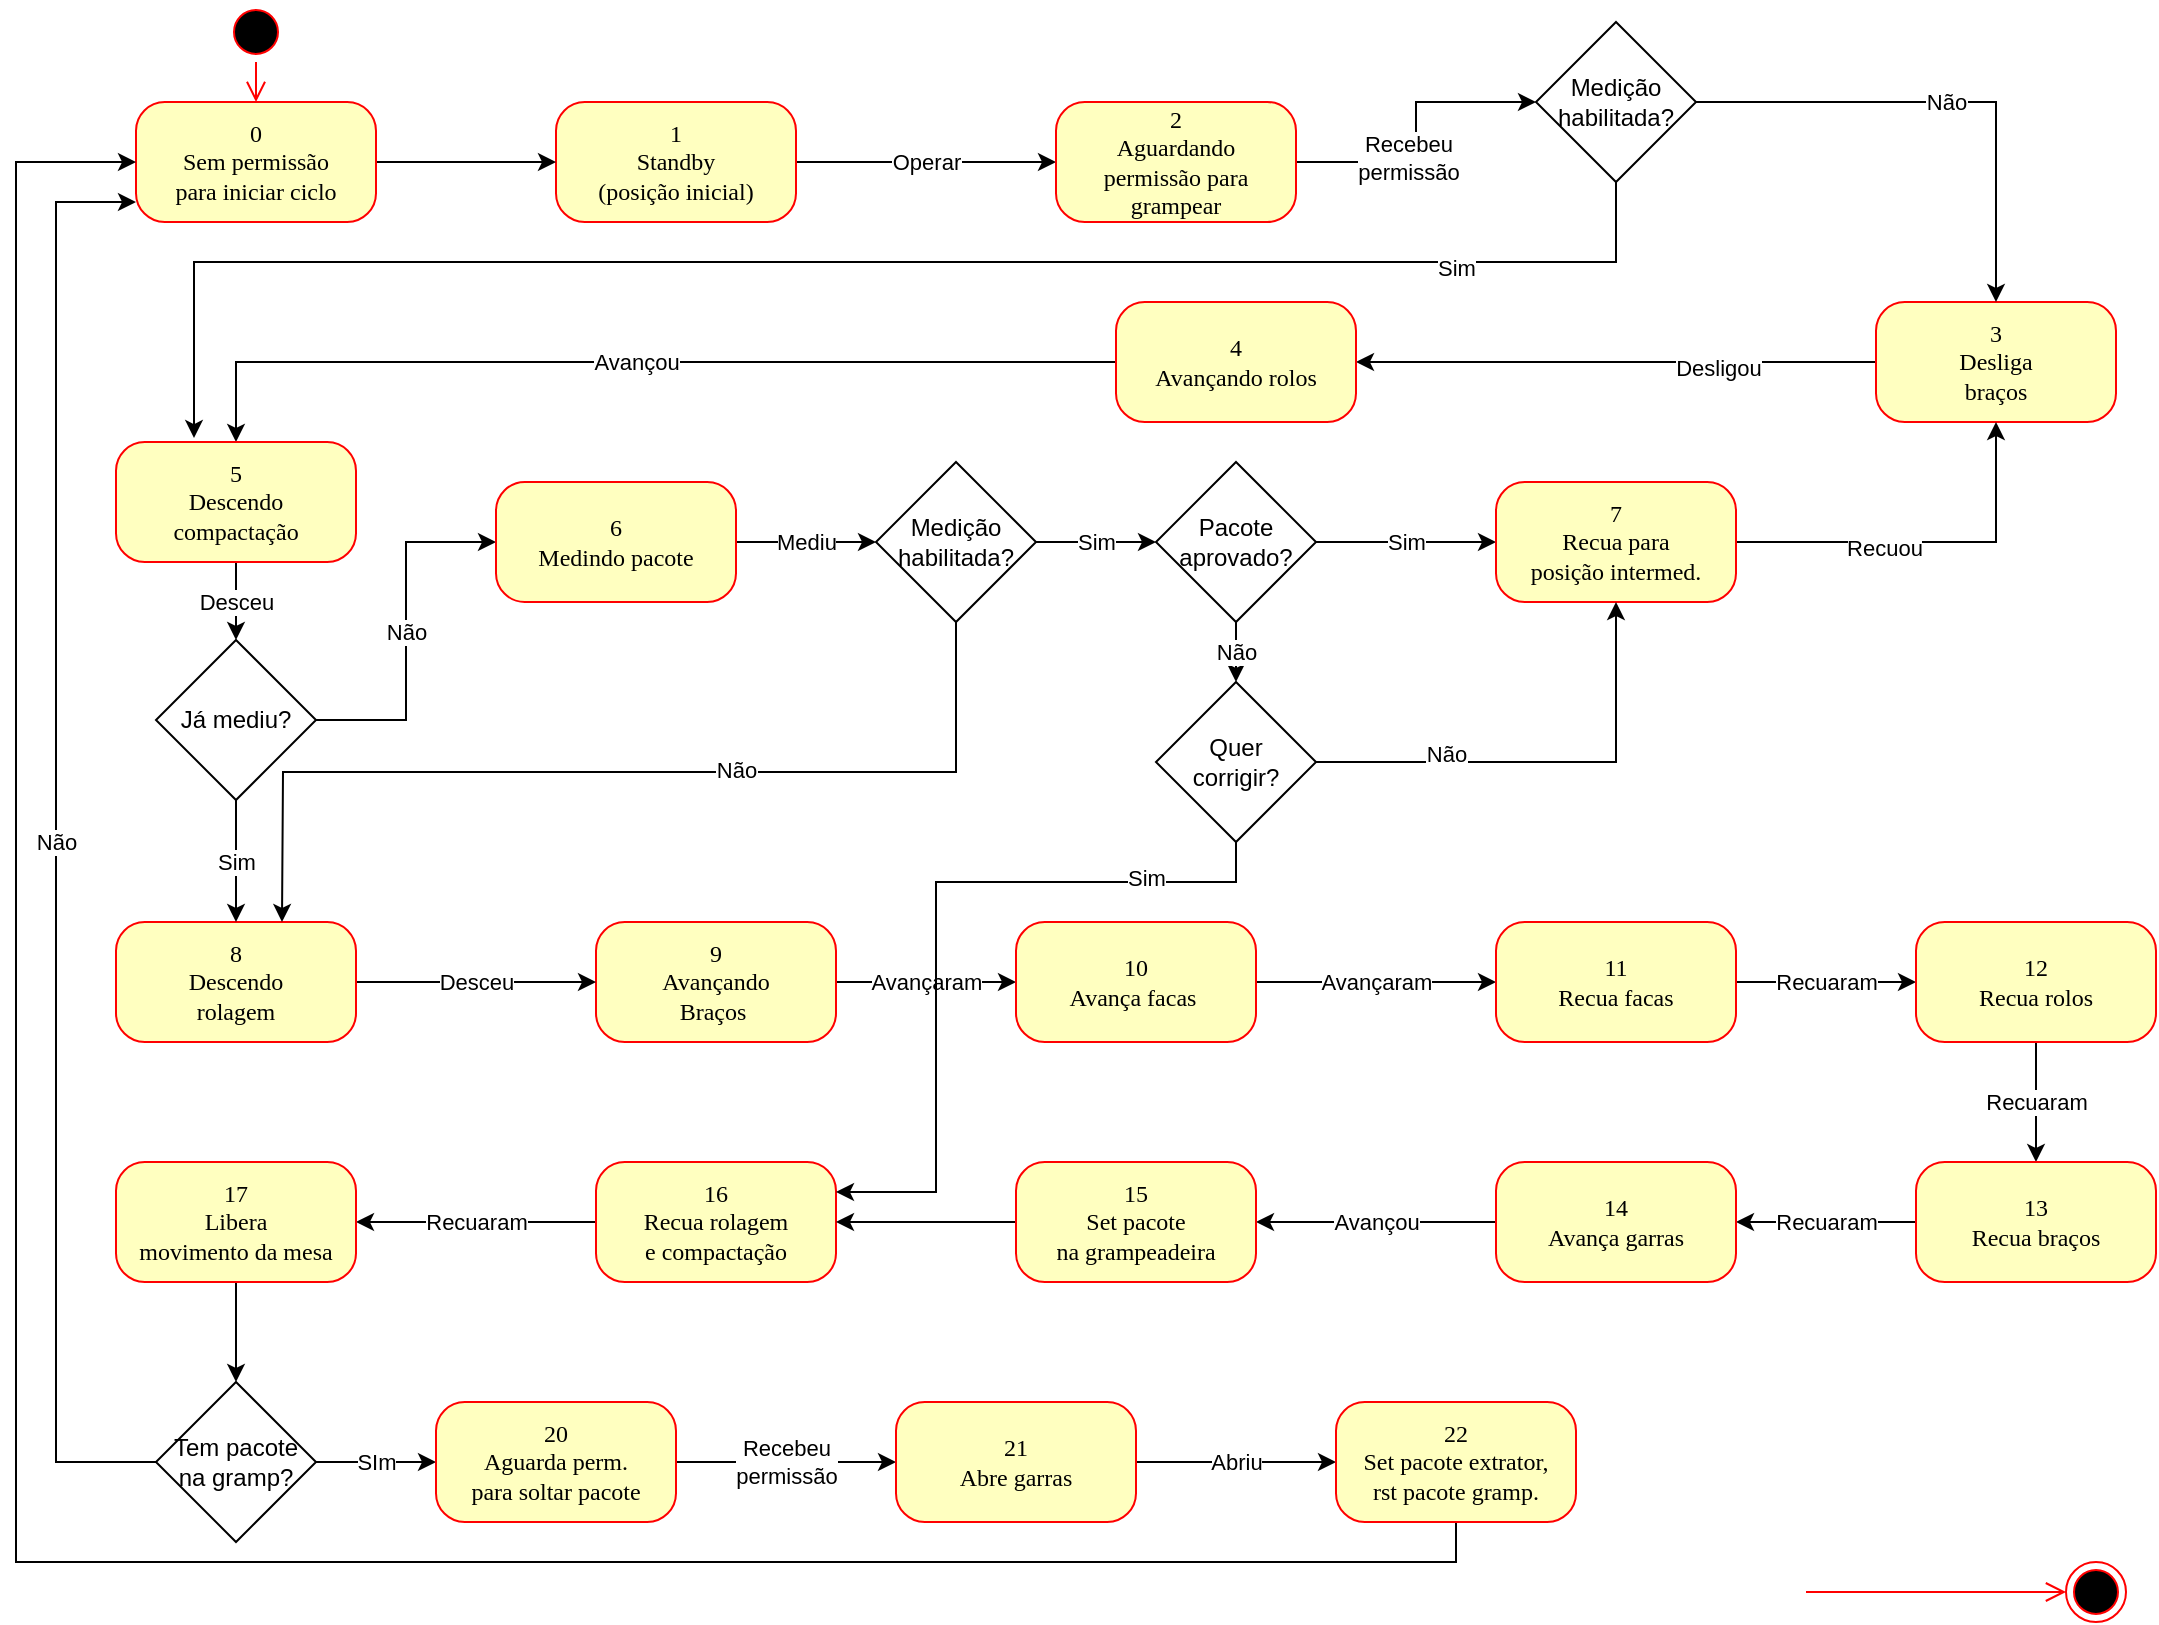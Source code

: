 <mxfile version="20.4.1" type="github">
  <diagram name="Page-1" id="58cdce13-f638-feb5-8d6f-7d28b1aa9fa0">
    <mxGraphModel dx="1673" dy="934" grid="1" gridSize="10" guides="1" tooltips="1" connect="1" arrows="1" fold="1" page="1" pageScale="1" pageWidth="1100" pageHeight="850" background="none" math="0" shadow="0">
      <root>
        <mxCell id="0" />
        <mxCell id="1" parent="0" />
        <mxCell id="8UM9E1ak19_xonm2Z-On-1" value="" style="ellipse;html=1;shape=startState;fillColor=#000000;strokeColor=#ff0000;rounded=1;shadow=0;comic=0;labelBackgroundColor=none;fontFamily=Verdana;fontSize=12;fontColor=#000000;align=center;direction=south;" vertex="1" parent="1">
          <mxGeometry x="115" y="10" width="30" height="30" as="geometry" />
        </mxCell>
        <mxCell id="8UM9E1ak19_xonm2Z-On-2" value="Operar" style="edgeStyle=orthogonalEdgeStyle;rounded=0;orthogonalLoop=1;jettySize=auto;html=1;entryX=0;entryY=0.5;entryDx=0;entryDy=0;startArrow=none;" edge="1" parent="1" source="8UM9E1ak19_xonm2Z-On-33" target="8UM9E1ak19_xonm2Z-On-6">
          <mxGeometry relative="1" as="geometry">
            <mxPoint x="300" y="91" as="sourcePoint" />
            <mxPoint x="440" y="91" as="targetPoint" />
          </mxGeometry>
        </mxCell>
        <mxCell id="8UM9E1ak19_xonm2Z-On-3" style="edgeStyle=orthogonalEdgeStyle;html=1;labelBackgroundColor=none;endArrow=open;endSize=8;strokeColor=#ff0000;fontFamily=Verdana;fontSize=12;align=left;entryX=0.5;entryY=0;entryDx=0;entryDy=0;" edge="1" parent="1" source="8UM9E1ak19_xonm2Z-On-1" target="8UM9E1ak19_xonm2Z-On-35">
          <mxGeometry relative="1" as="geometry" />
        </mxCell>
        <mxCell id="8UM9E1ak19_xonm2Z-On-4" value="" style="edgeStyle=orthogonalEdgeStyle;rounded=0;orthogonalLoop=1;jettySize=auto;html=1;" edge="1" parent="1" source="8UM9E1ak19_xonm2Z-On-6" target="8UM9E1ak19_xonm2Z-On-40">
          <mxGeometry relative="1" as="geometry" />
        </mxCell>
        <mxCell id="8UM9E1ak19_xonm2Z-On-5" value="Recebeu&lt;br&gt;permissão" style="edgeLabel;html=1;align=center;verticalAlign=middle;resizable=0;points=[];" vertex="1" connectable="0" parent="8UM9E1ak19_xonm2Z-On-4">
          <mxGeometry x="-0.26" y="2" relative="1" as="geometry">
            <mxPoint as="offset" />
          </mxGeometry>
        </mxCell>
        <mxCell id="8UM9E1ak19_xonm2Z-On-6" value="2&lt;br&gt;Aguardando&lt;br&gt;permissão para&lt;br&gt;grampear" style="rounded=1;whiteSpace=wrap;html=1;arcSize=24;fillColor=#ffffc0;strokeColor=#ff0000;shadow=0;comic=0;labelBackgroundColor=none;fontFamily=Verdana;fontSize=12;fontColor=#000000;align=center;" vertex="1" parent="1">
          <mxGeometry x="530" y="60" width="120" height="60" as="geometry" />
        </mxCell>
        <mxCell id="8UM9E1ak19_xonm2Z-On-11" value="Avançaram" style="edgeStyle=orthogonalEdgeStyle;rounded=0;orthogonalLoop=1;jettySize=auto;html=1;" edge="1" parent="1" source="8UM9E1ak19_xonm2Z-On-12" target="8UM9E1ak19_xonm2Z-On-28">
          <mxGeometry relative="1" as="geometry" />
        </mxCell>
        <mxCell id="8UM9E1ak19_xonm2Z-On-12" value="9&lt;br&gt;Avançando&lt;br&gt;Braços&amp;nbsp;" style="rounded=1;whiteSpace=wrap;html=1;arcSize=24;fillColor=#ffffc0;strokeColor=#ff0000;shadow=0;comic=0;labelBackgroundColor=none;fontFamily=Verdana;fontSize=12;fontColor=#000000;align=center;" vertex="1" parent="1">
          <mxGeometry x="300" y="470" width="120" height="60" as="geometry" />
        </mxCell>
        <mxCell id="8UM9E1ak19_xonm2Z-On-15" value="Avançou" style="edgeStyle=orthogonalEdgeStyle;rounded=0;orthogonalLoop=1;jettySize=auto;html=1;startArrow=none;" edge="1" parent="1" source="8UM9E1ak19_xonm2Z-On-41" target="8UM9E1ak19_xonm2Z-On-26">
          <mxGeometry relative="1" as="geometry" />
        </mxCell>
        <mxCell id="8UM9E1ak19_xonm2Z-On-16" value="" style="edgeStyle=orthogonalEdgeStyle;rounded=0;orthogonalLoop=1;jettySize=auto;html=1;" edge="1" parent="1" source="8UM9E1ak19_xonm2Z-On-17" target="8UM9E1ak19_xonm2Z-On-41">
          <mxGeometry relative="1" as="geometry" />
        </mxCell>
        <mxCell id="8UM9E1ak19_xonm2Z-On-97" value="Desligou" style="edgeLabel;html=1;align=center;verticalAlign=middle;resizable=0;points=[];" vertex="1" connectable="0" parent="8UM9E1ak19_xonm2Z-On-16">
          <mxGeometry x="-0.393" y="3" relative="1" as="geometry">
            <mxPoint as="offset" />
          </mxGeometry>
        </mxCell>
        <mxCell id="8UM9E1ak19_xonm2Z-On-17" value="3&lt;br&gt;Desliga&lt;br&gt;braços" style="rounded=1;whiteSpace=wrap;html=1;arcSize=24;fillColor=#ffffc0;strokeColor=#ff0000;shadow=0;comic=0;labelBackgroundColor=none;fontFamily=Verdana;fontSize=12;fontColor=#000000;align=center;" vertex="1" parent="1">
          <mxGeometry x="940" y="160" width="120" height="60" as="geometry" />
        </mxCell>
        <mxCell id="8UM9E1ak19_xonm2Z-On-18" value="Desceu" style="edgeStyle=orthogonalEdgeStyle;rounded=0;orthogonalLoop=1;jettySize=auto;html=1;" edge="1" parent="1" source="8UM9E1ak19_xonm2Z-On-19" target="8UM9E1ak19_xonm2Z-On-12">
          <mxGeometry relative="1" as="geometry" />
        </mxCell>
        <mxCell id="8UM9E1ak19_xonm2Z-On-19" value="8&lt;br&gt;Descendo&lt;br&gt;rolagem" style="rounded=1;whiteSpace=wrap;html=1;arcSize=24;fillColor=#ffffc0;strokeColor=#ff0000;shadow=0;comic=0;labelBackgroundColor=none;fontFamily=Verdana;fontSize=12;fontColor=#000000;align=center;" vertex="1" parent="1">
          <mxGeometry x="60" y="470" width="120" height="60" as="geometry" />
        </mxCell>
        <mxCell id="8UM9E1ak19_xonm2Z-On-25" value="Sim" style="edgeStyle=orthogonalEdgeStyle;rounded=0;orthogonalLoop=1;jettySize=auto;html=1;startArrow=none;" edge="1" parent="1" source="8UM9E1ak19_xonm2Z-On-84" target="8UM9E1ak19_xonm2Z-On-19">
          <mxGeometry relative="1" as="geometry" />
        </mxCell>
        <mxCell id="8UM9E1ak19_xonm2Z-On-69" value="Não" style="edgeStyle=orthogonalEdgeStyle;rounded=0;orthogonalLoop=1;jettySize=auto;html=1;exitX=1;exitY=0.5;exitDx=0;exitDy=0;entryX=0;entryY=0.5;entryDx=0;entryDy=0;" edge="1" parent="1" source="8UM9E1ak19_xonm2Z-On-84" target="8UM9E1ak19_xonm2Z-On-70">
          <mxGeometry relative="1" as="geometry">
            <mxPoint x="250" y="369" as="targetPoint" />
          </mxGeometry>
        </mxCell>
        <mxCell id="8UM9E1ak19_xonm2Z-On-86" value="Desceu" style="edgeStyle=orthogonalEdgeStyle;rounded=0;orthogonalLoop=1;jettySize=auto;html=1;" edge="1" parent="1" source="8UM9E1ak19_xonm2Z-On-26" target="8UM9E1ak19_xonm2Z-On-84">
          <mxGeometry relative="1" as="geometry" />
        </mxCell>
        <mxCell id="8UM9E1ak19_xonm2Z-On-26" value="5&lt;br&gt;Descendo&lt;br&gt;compactação" style="rounded=1;whiteSpace=wrap;html=1;arcSize=24;fillColor=#ffffc0;strokeColor=#ff0000;shadow=0;comic=0;labelBackgroundColor=none;fontFamily=Verdana;fontSize=12;fontColor=#000000;align=center;" vertex="1" parent="1">
          <mxGeometry x="60" y="230" width="120" height="60" as="geometry" />
        </mxCell>
        <mxCell id="8UM9E1ak19_xonm2Z-On-27" value="Avançaram" style="edgeStyle=orthogonalEdgeStyle;rounded=0;orthogonalLoop=1;jettySize=auto;html=1;entryX=0;entryY=0.5;entryDx=0;entryDy=0;" edge="1" parent="1" source="8UM9E1ak19_xonm2Z-On-28" target="8UM9E1ak19_xonm2Z-On-30">
          <mxGeometry relative="1" as="geometry">
            <mxPoint x="730" y="500" as="targetPoint" />
          </mxGeometry>
        </mxCell>
        <mxCell id="8UM9E1ak19_xonm2Z-On-28" value="10&lt;br&gt;Avança facas&amp;nbsp;" style="rounded=1;whiteSpace=wrap;html=1;arcSize=24;fillColor=#ffffc0;strokeColor=#ff0000;shadow=0;comic=0;labelBackgroundColor=none;fontFamily=Verdana;fontSize=12;fontColor=#000000;align=center;" vertex="1" parent="1">
          <mxGeometry x="510" y="470" width="120" height="60" as="geometry" />
        </mxCell>
        <mxCell id="8UM9E1ak19_xonm2Z-On-29" value="Recuaram" style="edgeStyle=orthogonalEdgeStyle;rounded=0;orthogonalLoop=1;jettySize=auto;html=1;" edge="1" parent="1" source="8UM9E1ak19_xonm2Z-On-30" target="8UM9E1ak19_xonm2Z-On-32">
          <mxGeometry relative="1" as="geometry" />
        </mxCell>
        <mxCell id="8UM9E1ak19_xonm2Z-On-30" value="11&lt;br&gt;Recua facas" style="rounded=1;whiteSpace=wrap;html=1;arcSize=24;fillColor=#ffffc0;strokeColor=#ff0000;shadow=0;comic=0;labelBackgroundColor=none;fontFamily=Verdana;fontSize=12;fontColor=#000000;align=center;" vertex="1" parent="1">
          <mxGeometry x="750" y="470" width="120" height="60" as="geometry" />
        </mxCell>
        <mxCell id="8UM9E1ak19_xonm2Z-On-31" value="Recuaram" style="edgeStyle=orthogonalEdgeStyle;rounded=0;orthogonalLoop=1;jettySize=auto;html=1;" edge="1" parent="1" source="8UM9E1ak19_xonm2Z-On-32" target="8UM9E1ak19_xonm2Z-On-43">
          <mxGeometry relative="1" as="geometry" />
        </mxCell>
        <mxCell id="8UM9E1ak19_xonm2Z-On-32" value="12&lt;br&gt;Recua rolos" style="rounded=1;whiteSpace=wrap;html=1;arcSize=24;fillColor=#ffffc0;strokeColor=#ff0000;shadow=0;comic=0;labelBackgroundColor=none;fontFamily=Verdana;fontSize=12;fontColor=#000000;align=center;" vertex="1" parent="1">
          <mxGeometry x="960" y="470" width="120" height="60" as="geometry" />
        </mxCell>
        <mxCell id="8UM9E1ak19_xonm2Z-On-33" value="1&lt;br&gt;Standby&lt;br&gt;(posição inicial)" style="rounded=1;whiteSpace=wrap;html=1;arcSize=24;fillColor=#ffffc0;strokeColor=#ff0000;shadow=0;comic=0;labelBackgroundColor=none;fontFamily=Verdana;fontSize=12;fontColor=#000000;align=center;" vertex="1" parent="1">
          <mxGeometry x="280" y="60" width="120" height="60" as="geometry" />
        </mxCell>
        <mxCell id="8UM9E1ak19_xonm2Z-On-34" value="" style="edgeStyle=orthogonalEdgeStyle;rounded=0;orthogonalLoop=1;jettySize=auto;html=1;" edge="1" parent="1" source="8UM9E1ak19_xonm2Z-On-35" target="8UM9E1ak19_xonm2Z-On-33">
          <mxGeometry relative="1" as="geometry" />
        </mxCell>
        <mxCell id="8UM9E1ak19_xonm2Z-On-35" value="0&lt;br&gt;Sem permissão&lt;br&gt;para iniciar ciclo" style="rounded=1;whiteSpace=wrap;html=1;arcSize=24;fillColor=#ffffc0;strokeColor=#ff0000;shadow=0;comic=0;labelBackgroundColor=none;fontFamily=Verdana;fontSize=12;fontColor=#000000;align=center;" vertex="1" parent="1">
          <mxGeometry x="70" y="60" width="120" height="60" as="geometry" />
        </mxCell>
        <mxCell id="8UM9E1ak19_xonm2Z-On-36" value="" style="ellipse;html=1;shape=endState;fillColor=#000000;strokeColor=#ff0000;rounded=1;shadow=0;comic=0;labelBackgroundColor=none;fontFamily=Verdana;fontSize=12;fontColor=#000000;align=center;" vertex="1" parent="1">
          <mxGeometry x="1035" y="790" width="30" height="30" as="geometry" />
        </mxCell>
        <mxCell id="8UM9E1ak19_xonm2Z-On-37" style="edgeStyle=elbowEdgeStyle;html=1;labelBackgroundColor=none;endArrow=open;endSize=8;strokeColor=#ff0000;fontFamily=Verdana;fontSize=12;align=left;" edge="1" parent="1" target="8UM9E1ak19_xonm2Z-On-36">
          <mxGeometry relative="1" as="geometry">
            <mxPoint x="905" y="805" as="sourcePoint" />
          </mxGeometry>
        </mxCell>
        <mxCell id="8UM9E1ak19_xonm2Z-On-39" value="Não" style="edgeStyle=orthogonalEdgeStyle;rounded=0;orthogonalLoop=1;jettySize=auto;html=1;exitX=1;exitY=0.5;exitDx=0;exitDy=0;entryX=0.5;entryY=0;entryDx=0;entryDy=0;" edge="1" parent="1" source="8UM9E1ak19_xonm2Z-On-40" target="8UM9E1ak19_xonm2Z-On-17">
          <mxGeometry relative="1" as="geometry" />
        </mxCell>
        <mxCell id="8UM9E1ak19_xonm2Z-On-80" style="edgeStyle=orthogonalEdgeStyle;rounded=0;orthogonalLoop=1;jettySize=auto;html=1;exitX=0.5;exitY=1;exitDx=0;exitDy=0;entryX=0.325;entryY=-0.033;entryDx=0;entryDy=0;entryPerimeter=0;" edge="1" parent="1" source="8UM9E1ak19_xonm2Z-On-40" target="8UM9E1ak19_xonm2Z-On-26">
          <mxGeometry relative="1" as="geometry">
            <Array as="points">
              <mxPoint x="810" y="140" />
              <mxPoint x="99" y="140" />
            </Array>
          </mxGeometry>
        </mxCell>
        <mxCell id="8UM9E1ak19_xonm2Z-On-81" value="Sim" style="edgeLabel;html=1;align=center;verticalAlign=middle;resizable=0;points=[];" vertex="1" connectable="0" parent="8UM9E1ak19_xonm2Z-On-80">
          <mxGeometry x="-0.713" y="3" relative="1" as="geometry">
            <mxPoint as="offset" />
          </mxGeometry>
        </mxCell>
        <mxCell id="8UM9E1ak19_xonm2Z-On-40" value="Medição&lt;br&gt;habilitada?" style="rhombus;whiteSpace=wrap;html=1;" vertex="1" parent="1">
          <mxGeometry x="770" y="20" width="80" height="80" as="geometry" />
        </mxCell>
        <mxCell id="8UM9E1ak19_xonm2Z-On-41" value="4&lt;br&gt;Avançando rolos" style="rounded=1;whiteSpace=wrap;html=1;arcSize=24;fillColor=#ffffc0;strokeColor=#ff0000;shadow=0;comic=0;labelBackgroundColor=none;fontFamily=Verdana;fontSize=12;fontColor=#000000;align=center;" vertex="1" parent="1">
          <mxGeometry x="560" y="160" width="120" height="60" as="geometry" />
        </mxCell>
        <mxCell id="8UM9E1ak19_xonm2Z-On-42" value="Recuaram" style="edgeStyle=orthogonalEdgeStyle;rounded=0;orthogonalLoop=1;jettySize=auto;html=1;entryX=1;entryY=0.5;entryDx=0;entryDy=0;" edge="1" parent="1" source="8UM9E1ak19_xonm2Z-On-43" target="8UM9E1ak19_xonm2Z-On-45">
          <mxGeometry relative="1" as="geometry" />
        </mxCell>
        <mxCell id="8UM9E1ak19_xonm2Z-On-43" value="13&lt;br&gt;Recua braços" style="rounded=1;whiteSpace=wrap;html=1;arcSize=24;fillColor=#ffffc0;strokeColor=#ff0000;shadow=0;comic=0;labelBackgroundColor=none;fontFamily=Verdana;fontSize=12;fontColor=#000000;align=center;" vertex="1" parent="1">
          <mxGeometry x="960" y="590" width="120" height="60" as="geometry" />
        </mxCell>
        <mxCell id="8UM9E1ak19_xonm2Z-On-44" value="Avançou" style="edgeStyle=orthogonalEdgeStyle;rounded=0;orthogonalLoop=1;jettySize=auto;html=1;" edge="1" parent="1" source="8UM9E1ak19_xonm2Z-On-45" target="8UM9E1ak19_xonm2Z-On-61">
          <mxGeometry relative="1" as="geometry" />
        </mxCell>
        <mxCell id="8UM9E1ak19_xonm2Z-On-45" value="14&lt;br&gt;Avança garras" style="rounded=1;whiteSpace=wrap;html=1;arcSize=24;fillColor=#ffffc0;strokeColor=#ff0000;shadow=0;comic=0;labelBackgroundColor=none;fontFamily=Verdana;fontSize=12;fontColor=#000000;align=center;" vertex="1" parent="1">
          <mxGeometry x="750" y="590" width="120" height="60" as="geometry" />
        </mxCell>
        <mxCell id="8UM9E1ak19_xonm2Z-On-46" value="Recuaram" style="edgeStyle=orthogonalEdgeStyle;rounded=0;orthogonalLoop=1;jettySize=auto;html=1;" edge="1" parent="1" source="8UM9E1ak19_xonm2Z-On-47" target="8UM9E1ak19_xonm2Z-On-49">
          <mxGeometry relative="1" as="geometry" />
        </mxCell>
        <mxCell id="8UM9E1ak19_xonm2Z-On-47" value="16&lt;br&gt;Recua rolagem&lt;br&gt;e compactação" style="rounded=1;whiteSpace=wrap;html=1;arcSize=24;fillColor=#ffffc0;strokeColor=#ff0000;shadow=0;comic=0;labelBackgroundColor=none;fontFamily=Verdana;fontSize=12;fontColor=#000000;align=center;" vertex="1" parent="1">
          <mxGeometry x="300" y="590" width="120" height="60" as="geometry" />
        </mxCell>
        <mxCell id="8UM9E1ak19_xonm2Z-On-48" value="" style="edgeStyle=orthogonalEdgeStyle;rounded=0;orthogonalLoop=1;jettySize=auto;html=1;" edge="1" parent="1" source="8UM9E1ak19_xonm2Z-On-49" target="8UM9E1ak19_xonm2Z-On-64">
          <mxGeometry relative="1" as="geometry" />
        </mxCell>
        <mxCell id="8UM9E1ak19_xonm2Z-On-49" value="17&lt;br&gt;Libera&lt;br&gt;movimento da mesa" style="rounded=1;whiteSpace=wrap;html=1;arcSize=24;fillColor=#ffffc0;strokeColor=#ff0000;shadow=0;comic=0;labelBackgroundColor=none;fontFamily=Verdana;fontSize=12;fontColor=#000000;align=center;" vertex="1" parent="1">
          <mxGeometry x="60" y="590" width="120" height="60" as="geometry" />
        </mxCell>
        <mxCell id="8UM9E1ak19_xonm2Z-On-50" value="Abriu" style="edgeStyle=orthogonalEdgeStyle;rounded=0;orthogonalLoop=1;jettySize=auto;html=1;exitX=1;exitY=0.5;exitDx=0;exitDy=0;" edge="1" parent="1" source="8UM9E1ak19_xonm2Z-On-67" target="8UM9E1ak19_xonm2Z-On-52">
          <mxGeometry relative="1" as="geometry">
            <mxPoint x="610.0" y="740.0" as="sourcePoint" />
          </mxGeometry>
        </mxCell>
        <mxCell id="8UM9E1ak19_xonm2Z-On-51" style="edgeStyle=orthogonalEdgeStyle;rounded=0;orthogonalLoop=1;jettySize=auto;html=1;exitX=0.5;exitY=1;exitDx=0;exitDy=0;entryX=0;entryY=0.5;entryDx=0;entryDy=0;" edge="1" parent="1" source="8UM9E1ak19_xonm2Z-On-52" target="8UM9E1ak19_xonm2Z-On-35">
          <mxGeometry relative="1" as="geometry">
            <Array as="points">
              <mxPoint x="730" y="790" />
              <mxPoint x="10" y="790" />
              <mxPoint x="10" y="90" />
            </Array>
          </mxGeometry>
        </mxCell>
        <mxCell id="8UM9E1ak19_xonm2Z-On-52" value="22&lt;br&gt;Set pacote extrator,&lt;br&gt;rst pacote gramp." style="rounded=1;whiteSpace=wrap;html=1;arcSize=24;fillColor=#ffffc0;strokeColor=#ff0000;shadow=0;comic=0;labelBackgroundColor=none;fontFamily=Verdana;fontSize=12;fontColor=#000000;align=center;" vertex="1" parent="1">
          <mxGeometry x="670" y="710" width="120" height="60" as="geometry" />
        </mxCell>
        <mxCell id="8UM9E1ak19_xonm2Z-On-60" value="" style="edgeStyle=orthogonalEdgeStyle;rounded=0;orthogonalLoop=1;jettySize=auto;html=1;" edge="1" parent="1" source="8UM9E1ak19_xonm2Z-On-61" target="8UM9E1ak19_xonm2Z-On-47">
          <mxGeometry relative="1" as="geometry" />
        </mxCell>
        <mxCell id="8UM9E1ak19_xonm2Z-On-61" value="15&lt;br&gt;Set pacote&lt;br&gt;na grampeadeira" style="rounded=1;whiteSpace=wrap;html=1;arcSize=24;fillColor=#ffffc0;strokeColor=#ff0000;shadow=0;comic=0;labelBackgroundColor=none;fontFamily=Verdana;fontSize=12;fontColor=#000000;align=center;" vertex="1" parent="1">
          <mxGeometry x="510" y="590" width="120" height="60" as="geometry" />
        </mxCell>
        <mxCell id="8UM9E1ak19_xonm2Z-On-62" value="SIm" style="edgeStyle=orthogonalEdgeStyle;rounded=0;orthogonalLoop=1;jettySize=auto;html=1;" edge="1" parent="1" source="8UM9E1ak19_xonm2Z-On-64" target="8UM9E1ak19_xonm2Z-On-66">
          <mxGeometry relative="1" as="geometry" />
        </mxCell>
        <mxCell id="8UM9E1ak19_xonm2Z-On-63" value="Não" style="edgeStyle=orthogonalEdgeStyle;rounded=0;orthogonalLoop=1;jettySize=auto;html=1;exitX=0;exitY=0.5;exitDx=0;exitDy=0;" edge="1" parent="1" source="8UM9E1ak19_xonm2Z-On-64">
          <mxGeometry relative="1" as="geometry">
            <mxPoint x="70" y="110" as="targetPoint" />
            <Array as="points">
              <mxPoint x="30" y="740" />
              <mxPoint x="30" y="110" />
              <mxPoint x="70" y="110" />
            </Array>
          </mxGeometry>
        </mxCell>
        <mxCell id="8UM9E1ak19_xonm2Z-On-64" value="Tem pacote na gramp?" style="rhombus;whiteSpace=wrap;html=1;" vertex="1" parent="1">
          <mxGeometry x="80" y="700" width="80" height="80" as="geometry" />
        </mxCell>
        <mxCell id="8UM9E1ak19_xonm2Z-On-65" value="Recebeu&lt;br&gt;permissão" style="edgeStyle=orthogonalEdgeStyle;rounded=0;orthogonalLoop=1;jettySize=auto;html=1;" edge="1" parent="1" source="8UM9E1ak19_xonm2Z-On-66" target="8UM9E1ak19_xonm2Z-On-67">
          <mxGeometry relative="1" as="geometry" />
        </mxCell>
        <mxCell id="8UM9E1ak19_xonm2Z-On-66" value="20&lt;br&gt;Aguarda perm.&lt;br&gt;para soltar pacote" style="rounded=1;whiteSpace=wrap;html=1;arcSize=24;fillColor=#ffffc0;strokeColor=#ff0000;shadow=0;comic=0;labelBackgroundColor=none;fontFamily=Verdana;fontSize=12;fontColor=#000000;align=center;" vertex="1" parent="1">
          <mxGeometry x="220" y="710" width="120" height="60" as="geometry" />
        </mxCell>
        <mxCell id="8UM9E1ak19_xonm2Z-On-67" value="21&lt;br&gt;Abre garras" style="rounded=1;whiteSpace=wrap;html=1;arcSize=24;fillColor=#ffffc0;strokeColor=#ff0000;shadow=0;comic=0;labelBackgroundColor=none;fontFamily=Verdana;fontSize=12;fontColor=#000000;align=center;" vertex="1" parent="1">
          <mxGeometry x="450" y="710" width="120" height="60" as="geometry" />
        </mxCell>
        <mxCell id="8UM9E1ak19_xonm2Z-On-76" value="Mediu" style="edgeStyle=orthogonalEdgeStyle;rounded=0;orthogonalLoop=1;jettySize=auto;html=1;" edge="1" parent="1" source="8UM9E1ak19_xonm2Z-On-70" target="8UM9E1ak19_xonm2Z-On-75">
          <mxGeometry relative="1" as="geometry" />
        </mxCell>
        <mxCell id="8UM9E1ak19_xonm2Z-On-70" value="6&lt;br&gt;Medindo pacote" style="rounded=1;whiteSpace=wrap;html=1;arcSize=24;fillColor=#ffffc0;strokeColor=#ff0000;shadow=0;comic=0;labelBackgroundColor=none;fontFamily=Verdana;fontSize=12;fontColor=#000000;align=center;" vertex="1" parent="1">
          <mxGeometry x="250" y="250" width="120" height="60" as="geometry" />
        </mxCell>
        <mxCell id="8UM9E1ak19_xonm2Z-On-79" value="Sim" style="edgeStyle=orthogonalEdgeStyle;rounded=0;orthogonalLoop=1;jettySize=auto;html=1;" edge="1" parent="1" source="8UM9E1ak19_xonm2Z-On-71" target="8UM9E1ak19_xonm2Z-On-78">
          <mxGeometry relative="1" as="geometry" />
        </mxCell>
        <mxCell id="8UM9E1ak19_xonm2Z-On-92" value="Não" style="edgeStyle=orthogonalEdgeStyle;rounded=0;orthogonalLoop=1;jettySize=auto;html=1;" edge="1" parent="1" source="8UM9E1ak19_xonm2Z-On-71" target="8UM9E1ak19_xonm2Z-On-89">
          <mxGeometry relative="1" as="geometry" />
        </mxCell>
        <mxCell id="8UM9E1ak19_xonm2Z-On-71" value="Pacote&lt;br&gt;aprovado?" style="rhombus;whiteSpace=wrap;html=1;" vertex="1" parent="1">
          <mxGeometry x="580" y="240" width="80" height="80" as="geometry" />
        </mxCell>
        <mxCell id="8UM9E1ak19_xonm2Z-On-77" value="Sim" style="edgeStyle=orthogonalEdgeStyle;rounded=0;orthogonalLoop=1;jettySize=auto;html=1;" edge="1" parent="1" source="8UM9E1ak19_xonm2Z-On-75" target="8UM9E1ak19_xonm2Z-On-71">
          <mxGeometry relative="1" as="geometry" />
        </mxCell>
        <mxCell id="8UM9E1ak19_xonm2Z-On-87" style="edgeStyle=orthogonalEdgeStyle;rounded=0;orthogonalLoop=1;jettySize=auto;html=1;exitX=0.5;exitY=1;exitDx=0;exitDy=0;" edge="1" parent="1" source="8UM9E1ak19_xonm2Z-On-75">
          <mxGeometry relative="1" as="geometry">
            <mxPoint x="143" y="470" as="targetPoint" />
          </mxGeometry>
        </mxCell>
        <mxCell id="8UM9E1ak19_xonm2Z-On-88" value="Não" style="edgeLabel;html=1;align=center;verticalAlign=middle;resizable=0;points=[];" vertex="1" connectable="0" parent="8UM9E1ak19_xonm2Z-On-87">
          <mxGeometry x="-0.233" y="-1" relative="1" as="geometry">
            <mxPoint x="1" as="offset" />
          </mxGeometry>
        </mxCell>
        <mxCell id="8UM9E1ak19_xonm2Z-On-75" value="Medição&lt;br&gt;habilitada?" style="rhombus;whiteSpace=wrap;html=1;" vertex="1" parent="1">
          <mxGeometry x="440" y="240" width="80" height="80" as="geometry" />
        </mxCell>
        <mxCell id="8UM9E1ak19_xonm2Z-On-82" style="edgeStyle=orthogonalEdgeStyle;rounded=0;orthogonalLoop=1;jettySize=auto;html=1;exitX=1;exitY=0.5;exitDx=0;exitDy=0;entryX=0.5;entryY=1;entryDx=0;entryDy=0;" edge="1" parent="1" source="8UM9E1ak19_xonm2Z-On-78" target="8UM9E1ak19_xonm2Z-On-17">
          <mxGeometry relative="1" as="geometry" />
        </mxCell>
        <mxCell id="8UM9E1ak19_xonm2Z-On-83" value="Recuou" style="edgeLabel;html=1;align=center;verticalAlign=middle;resizable=0;points=[];" vertex="1" connectable="0" parent="8UM9E1ak19_xonm2Z-On-82">
          <mxGeometry x="-0.22" y="-3" relative="1" as="geometry">
            <mxPoint as="offset" />
          </mxGeometry>
        </mxCell>
        <mxCell id="8UM9E1ak19_xonm2Z-On-78" value="7&lt;br&gt;Recua para&lt;br&gt;posição intermed." style="rounded=1;whiteSpace=wrap;html=1;arcSize=24;fillColor=#ffffc0;strokeColor=#ff0000;shadow=0;comic=0;labelBackgroundColor=none;fontFamily=Verdana;fontSize=12;fontColor=#000000;align=center;" vertex="1" parent="1">
          <mxGeometry x="750" y="250" width="120" height="60" as="geometry" />
        </mxCell>
        <mxCell id="8UM9E1ak19_xonm2Z-On-84" value="Já mediu?" style="rhombus;whiteSpace=wrap;html=1;" vertex="1" parent="1">
          <mxGeometry x="80" y="329" width="80" height="80" as="geometry" />
        </mxCell>
        <mxCell id="8UM9E1ak19_xonm2Z-On-93" style="edgeStyle=orthogonalEdgeStyle;rounded=0;orthogonalLoop=1;jettySize=auto;html=1;exitX=1;exitY=0.5;exitDx=0;exitDy=0;entryX=0.5;entryY=1;entryDx=0;entryDy=0;" edge="1" parent="1" source="8UM9E1ak19_xonm2Z-On-89" target="8UM9E1ak19_xonm2Z-On-78">
          <mxGeometry relative="1" as="geometry" />
        </mxCell>
        <mxCell id="8UM9E1ak19_xonm2Z-On-94" value="Não" style="edgeLabel;html=1;align=center;verticalAlign=middle;resizable=0;points=[];" vertex="1" connectable="0" parent="8UM9E1ak19_xonm2Z-On-93">
          <mxGeometry x="-0.435" y="4" relative="1" as="geometry">
            <mxPoint as="offset" />
          </mxGeometry>
        </mxCell>
        <mxCell id="8UM9E1ak19_xonm2Z-On-95" style="edgeStyle=orthogonalEdgeStyle;rounded=0;orthogonalLoop=1;jettySize=auto;html=1;exitX=0.5;exitY=1;exitDx=0;exitDy=0;entryX=1;entryY=0.25;entryDx=0;entryDy=0;" edge="1" parent="1" source="8UM9E1ak19_xonm2Z-On-89" target="8UM9E1ak19_xonm2Z-On-47">
          <mxGeometry relative="1" as="geometry">
            <Array as="points">
              <mxPoint x="620" y="450" />
              <mxPoint x="470" y="450" />
              <mxPoint x="470" y="605" />
            </Array>
          </mxGeometry>
        </mxCell>
        <mxCell id="8UM9E1ak19_xonm2Z-On-96" value="Sim" style="edgeLabel;html=1;align=center;verticalAlign=middle;resizable=0;points=[];" vertex="1" connectable="0" parent="8UM9E1ak19_xonm2Z-On-95">
          <mxGeometry x="-0.653" y="-2" relative="1" as="geometry">
            <mxPoint as="offset" />
          </mxGeometry>
        </mxCell>
        <mxCell id="8UM9E1ak19_xonm2Z-On-89" value="Quer&lt;br&gt;corrigir?" style="rhombus;whiteSpace=wrap;html=1;" vertex="1" parent="1">
          <mxGeometry x="580" y="350" width="80" height="80" as="geometry" />
        </mxCell>
      </root>
    </mxGraphModel>
  </diagram>
</mxfile>
